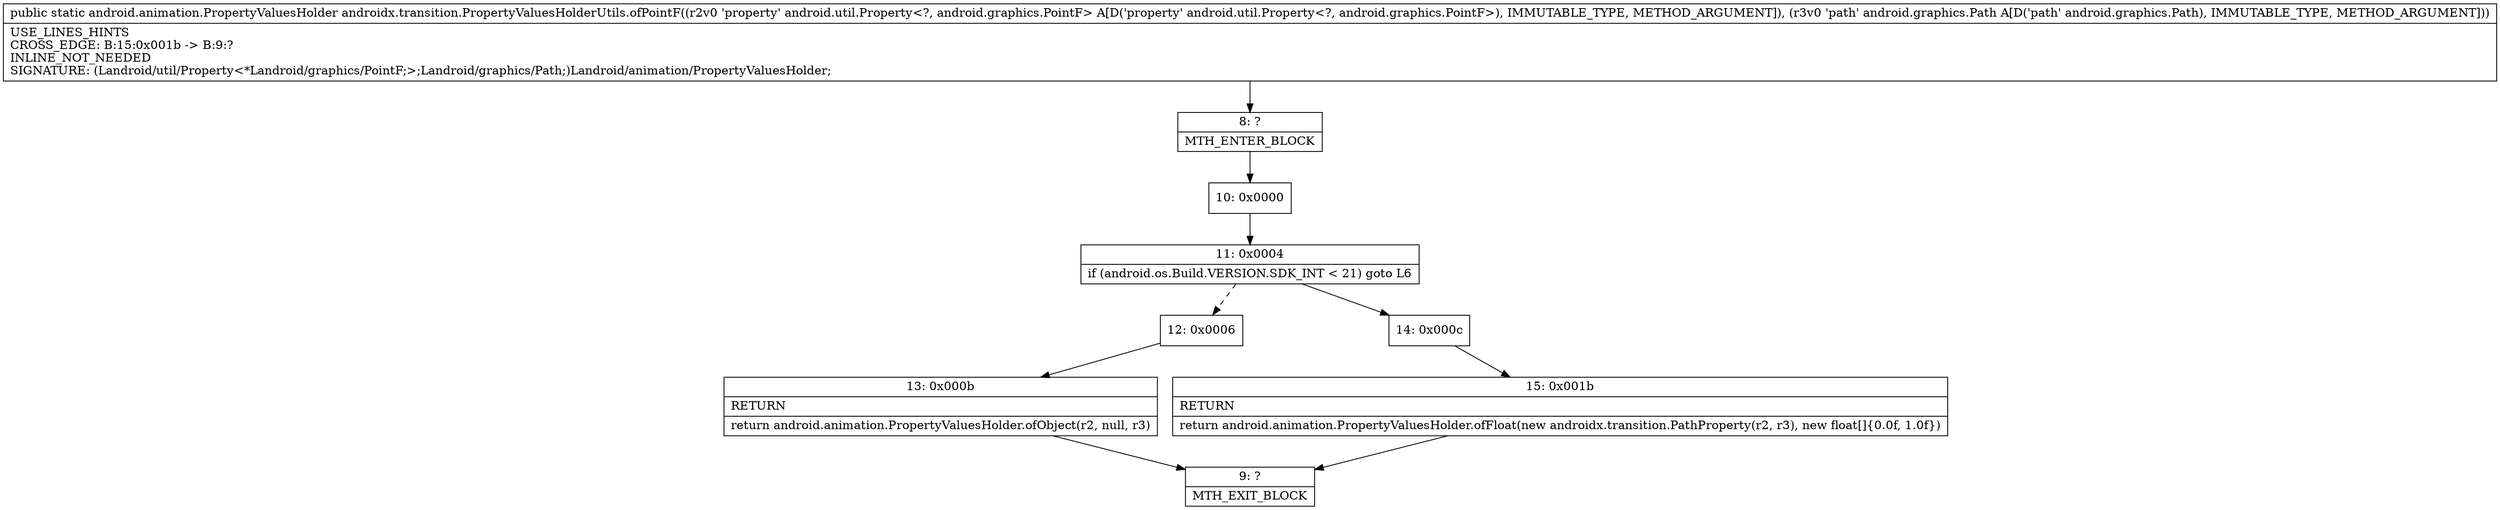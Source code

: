 digraph "CFG forandroidx.transition.PropertyValuesHolderUtils.ofPointF(Landroid\/util\/Property;Landroid\/graphics\/Path;)Landroid\/animation\/PropertyValuesHolder;" {
Node_8 [shape=record,label="{8\:\ ?|MTH_ENTER_BLOCK\l}"];
Node_10 [shape=record,label="{10\:\ 0x0000}"];
Node_11 [shape=record,label="{11\:\ 0x0004|if (android.os.Build.VERSION.SDK_INT \< 21) goto L6\l}"];
Node_12 [shape=record,label="{12\:\ 0x0006}"];
Node_13 [shape=record,label="{13\:\ 0x000b|RETURN\l|return android.animation.PropertyValuesHolder.ofObject(r2, null, r3)\l}"];
Node_9 [shape=record,label="{9\:\ ?|MTH_EXIT_BLOCK\l}"];
Node_14 [shape=record,label="{14\:\ 0x000c}"];
Node_15 [shape=record,label="{15\:\ 0x001b|RETURN\l|return android.animation.PropertyValuesHolder.ofFloat(new androidx.transition.PathProperty(r2, r3), new float[]\{0.0f, 1.0f\})\l}"];
MethodNode[shape=record,label="{public static android.animation.PropertyValuesHolder androidx.transition.PropertyValuesHolderUtils.ofPointF((r2v0 'property' android.util.Property\<?, android.graphics.PointF\> A[D('property' android.util.Property\<?, android.graphics.PointF\>), IMMUTABLE_TYPE, METHOD_ARGUMENT]), (r3v0 'path' android.graphics.Path A[D('path' android.graphics.Path), IMMUTABLE_TYPE, METHOD_ARGUMENT]))  | USE_LINES_HINTS\lCROSS_EDGE: B:15:0x001b \-\> B:9:?\lINLINE_NOT_NEEDED\lSIGNATURE: (Landroid\/util\/Property\<*Landroid\/graphics\/PointF;\>;Landroid\/graphics\/Path;)Landroid\/animation\/PropertyValuesHolder;\l}"];
MethodNode -> Node_8;Node_8 -> Node_10;
Node_10 -> Node_11;
Node_11 -> Node_12[style=dashed];
Node_11 -> Node_14;
Node_12 -> Node_13;
Node_13 -> Node_9;
Node_14 -> Node_15;
Node_15 -> Node_9;
}

